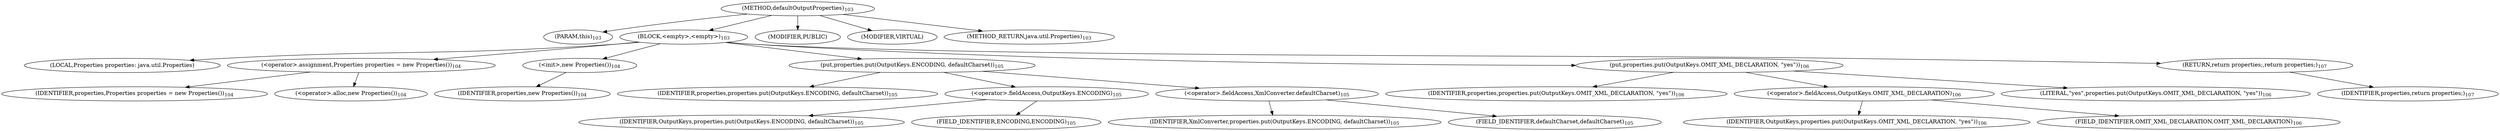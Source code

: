 digraph "defaultOutputProperties" {  
"176" [label = <(METHOD,defaultOutputProperties)<SUB>103</SUB>> ]
"177" [label = <(PARAM,this)<SUB>103</SUB>> ]
"178" [label = <(BLOCK,&lt;empty&gt;,&lt;empty&gt;)<SUB>103</SUB>> ]
"6" [label = <(LOCAL,Properties properties: java.util.Properties)> ]
"179" [label = <(&lt;operator&gt;.assignment,Properties properties = new Properties())<SUB>104</SUB>> ]
"180" [label = <(IDENTIFIER,properties,Properties properties = new Properties())<SUB>104</SUB>> ]
"181" [label = <(&lt;operator&gt;.alloc,new Properties())<SUB>104</SUB>> ]
"182" [label = <(&lt;init&gt;,new Properties())<SUB>104</SUB>> ]
"5" [label = <(IDENTIFIER,properties,new Properties())<SUB>104</SUB>> ]
"183" [label = <(put,properties.put(OutputKeys.ENCODING, defaultCharset))<SUB>105</SUB>> ]
"184" [label = <(IDENTIFIER,properties,properties.put(OutputKeys.ENCODING, defaultCharset))<SUB>105</SUB>> ]
"185" [label = <(&lt;operator&gt;.fieldAccess,OutputKeys.ENCODING)<SUB>105</SUB>> ]
"186" [label = <(IDENTIFIER,OutputKeys,properties.put(OutputKeys.ENCODING, defaultCharset))<SUB>105</SUB>> ]
"187" [label = <(FIELD_IDENTIFIER,ENCODING,ENCODING)<SUB>105</SUB>> ]
"188" [label = <(&lt;operator&gt;.fieldAccess,XmlConverter.defaultCharset)<SUB>105</SUB>> ]
"189" [label = <(IDENTIFIER,XmlConverter,properties.put(OutputKeys.ENCODING, defaultCharset))<SUB>105</SUB>> ]
"190" [label = <(FIELD_IDENTIFIER,defaultCharset,defaultCharset)<SUB>105</SUB>> ]
"191" [label = <(put,properties.put(OutputKeys.OMIT_XML_DECLARATION, &quot;yes&quot;))<SUB>106</SUB>> ]
"192" [label = <(IDENTIFIER,properties,properties.put(OutputKeys.OMIT_XML_DECLARATION, &quot;yes&quot;))<SUB>106</SUB>> ]
"193" [label = <(&lt;operator&gt;.fieldAccess,OutputKeys.OMIT_XML_DECLARATION)<SUB>106</SUB>> ]
"194" [label = <(IDENTIFIER,OutputKeys,properties.put(OutputKeys.OMIT_XML_DECLARATION, &quot;yes&quot;))<SUB>106</SUB>> ]
"195" [label = <(FIELD_IDENTIFIER,OMIT_XML_DECLARATION,OMIT_XML_DECLARATION)<SUB>106</SUB>> ]
"196" [label = <(LITERAL,&quot;yes&quot;,properties.put(OutputKeys.OMIT_XML_DECLARATION, &quot;yes&quot;))<SUB>106</SUB>> ]
"197" [label = <(RETURN,return properties;,return properties;)<SUB>107</SUB>> ]
"198" [label = <(IDENTIFIER,properties,return properties;)<SUB>107</SUB>> ]
"199" [label = <(MODIFIER,PUBLIC)> ]
"200" [label = <(MODIFIER,VIRTUAL)> ]
"201" [label = <(METHOD_RETURN,java.util.Properties)<SUB>103</SUB>> ]
  "176" -> "177" 
  "176" -> "178" 
  "176" -> "199" 
  "176" -> "200" 
  "176" -> "201" 
  "178" -> "6" 
  "178" -> "179" 
  "178" -> "182" 
  "178" -> "183" 
  "178" -> "191" 
  "178" -> "197" 
  "179" -> "180" 
  "179" -> "181" 
  "182" -> "5" 
  "183" -> "184" 
  "183" -> "185" 
  "183" -> "188" 
  "185" -> "186" 
  "185" -> "187" 
  "188" -> "189" 
  "188" -> "190" 
  "191" -> "192" 
  "191" -> "193" 
  "191" -> "196" 
  "193" -> "194" 
  "193" -> "195" 
  "197" -> "198" 
}
